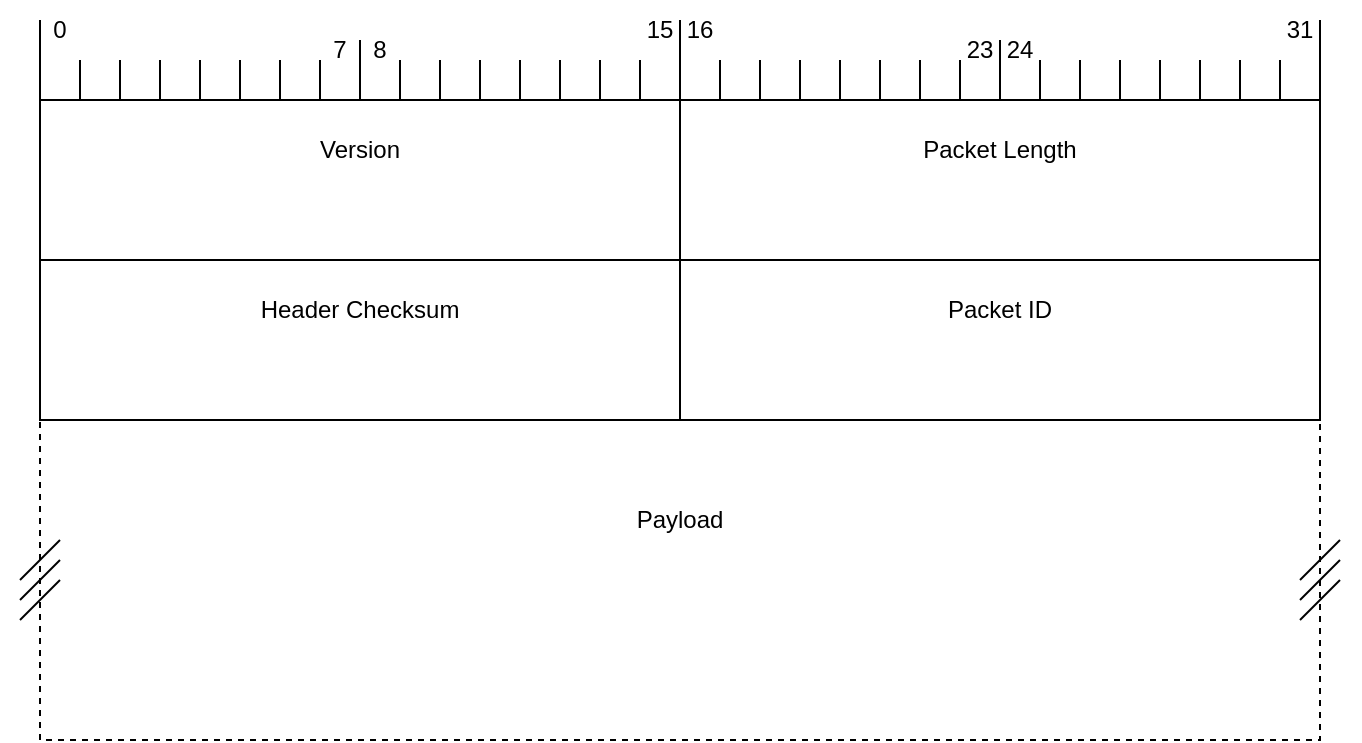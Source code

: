 <mxfile version="21.3.0" type="device">
  <diagram name="Page-1" id="CEQAjk6Ad6aNFepRVoit">
    <mxGraphModel dx="1434" dy="816" grid="1" gridSize="10" guides="1" tooltips="1" connect="0" arrows="0" fold="1" page="1" pageScale="1" pageWidth="850" pageHeight="1100" background="none" math="0" shadow="0">
      <root>
        <mxCell id="0" />
        <mxCell id="1" parent="0" />
        <mxCell id="26ldVCHP0mJfNX0nYCm8-148" value="" style="group" parent="1" vertex="1" connectable="0">
          <mxGeometry x="120" y="240" width="640" height="160" as="geometry" />
        </mxCell>
        <mxCell id="26ldVCHP0mJfNX0nYCm8-149" value="" style="rounded=0;whiteSpace=wrap;html=1;dashed=1;" parent="26ldVCHP0mJfNX0nYCm8-148" vertex="1">
          <mxGeometry width="640" height="160" as="geometry" />
        </mxCell>
        <mxCell id="26ldVCHP0mJfNX0nYCm8-150" value="Payload" style="text;html=1;strokeColor=none;fillColor=none;align=center;verticalAlign=middle;whiteSpace=wrap;rounded=0;" parent="26ldVCHP0mJfNX0nYCm8-148" vertex="1">
          <mxGeometry y="20" width="640" height="60" as="geometry" />
        </mxCell>
        <mxCell id="26ldVCHP0mJfNX0nYCm8-5" value="" style="endArrow=none;html=1;rounded=0;movable=0;resizable=0;rotatable=0;deletable=0;editable=0;locked=1;connectable=0;" parent="1" edge="1">
          <mxGeometry width="50" height="50" relative="1" as="geometry">
            <mxPoint x="760" y="80" as="sourcePoint" />
            <mxPoint x="760" y="40" as="targetPoint" />
          </mxGeometry>
        </mxCell>
        <mxCell id="26ldVCHP0mJfNX0nYCm8-6" value="" style="endArrow=none;html=1;rounded=0;movable=0;resizable=0;rotatable=0;deletable=0;editable=0;locked=1;connectable=0;" parent="1" edge="1">
          <mxGeometry width="50" height="50" relative="1" as="geometry">
            <mxPoint x="120" y="80" as="sourcePoint" />
            <mxPoint x="120" y="40" as="targetPoint" />
          </mxGeometry>
        </mxCell>
        <mxCell id="26ldVCHP0mJfNX0nYCm8-7" value="" style="endArrow=none;html=1;rounded=0;movable=0;resizable=0;rotatable=0;deletable=0;editable=0;locked=1;connectable=0;" parent="1" edge="1">
          <mxGeometry width="50" height="50" relative="1" as="geometry">
            <mxPoint x="440" y="80" as="sourcePoint" />
            <mxPoint x="440" y="40" as="targetPoint" />
          </mxGeometry>
        </mxCell>
        <mxCell id="26ldVCHP0mJfNX0nYCm8-8" value="" style="endArrow=none;html=1;rounded=0;movable=0;resizable=0;rotatable=0;deletable=0;editable=0;locked=1;connectable=0;" parent="1" edge="1">
          <mxGeometry width="50" height="50" relative="1" as="geometry">
            <mxPoint x="160" y="80" as="sourcePoint" />
            <mxPoint x="160" y="60" as="targetPoint" />
          </mxGeometry>
        </mxCell>
        <mxCell id="26ldVCHP0mJfNX0nYCm8-9" value="" style="endArrow=none;html=1;rounded=0;movable=0;resizable=0;rotatable=0;deletable=0;editable=0;locked=1;connectable=0;" parent="1" edge="1">
          <mxGeometry width="50" height="50" relative="1" as="geometry">
            <mxPoint x="200" y="80" as="sourcePoint" />
            <mxPoint x="200" y="60" as="targetPoint" />
          </mxGeometry>
        </mxCell>
        <mxCell id="26ldVCHP0mJfNX0nYCm8-10" value="" style="endArrow=none;html=1;rounded=0;movable=0;resizable=0;rotatable=0;deletable=0;editable=0;locked=1;connectable=0;" parent="1" edge="1">
          <mxGeometry width="50" height="50" relative="1" as="geometry">
            <mxPoint x="240" y="80" as="sourcePoint" />
            <mxPoint x="240" y="60" as="targetPoint" />
          </mxGeometry>
        </mxCell>
        <mxCell id="26ldVCHP0mJfNX0nYCm8-11" value="" style="endArrow=none;html=1;rounded=0;movable=0;resizable=0;rotatable=0;deletable=0;editable=0;locked=1;connectable=0;" parent="1" edge="1">
          <mxGeometry width="50" height="50" relative="1" as="geometry">
            <mxPoint x="280" y="80" as="sourcePoint" />
            <mxPoint x="280" y="50" as="targetPoint" />
          </mxGeometry>
        </mxCell>
        <mxCell id="26ldVCHP0mJfNX0nYCm8-12" value="" style="endArrow=none;html=1;rounded=0;movable=0;resizable=0;rotatable=0;deletable=0;editable=0;locked=1;connectable=0;" parent="1" edge="1">
          <mxGeometry width="50" height="50" relative="1" as="geometry">
            <mxPoint x="480" y="80" as="sourcePoint" />
            <mxPoint x="480" y="60" as="targetPoint" />
          </mxGeometry>
        </mxCell>
        <mxCell id="26ldVCHP0mJfNX0nYCm8-13" value="" style="endArrow=none;html=1;rounded=0;movable=0;resizable=0;rotatable=0;deletable=0;editable=0;locked=1;connectable=0;" parent="1" edge="1">
          <mxGeometry width="50" height="50" relative="1" as="geometry">
            <mxPoint x="520" y="80" as="sourcePoint" />
            <mxPoint x="520" y="60" as="targetPoint" />
          </mxGeometry>
        </mxCell>
        <mxCell id="26ldVCHP0mJfNX0nYCm8-14" value="" style="endArrow=none;html=1;rounded=0;movable=0;resizable=0;rotatable=0;deletable=0;editable=0;locked=1;connectable=0;" parent="1" edge="1">
          <mxGeometry width="50" height="50" relative="1" as="geometry">
            <mxPoint x="560" y="80" as="sourcePoint" />
            <mxPoint x="560" y="60" as="targetPoint" />
          </mxGeometry>
        </mxCell>
        <mxCell id="26ldVCHP0mJfNX0nYCm8-15" value="" style="endArrow=none;html=1;rounded=0;movable=0;resizable=0;rotatable=0;deletable=0;editable=0;locked=1;connectable=0;" parent="1" edge="1">
          <mxGeometry width="50" height="50" relative="1" as="geometry">
            <mxPoint x="600" y="80" as="sourcePoint" />
            <mxPoint x="600" y="50" as="targetPoint" />
          </mxGeometry>
        </mxCell>
        <mxCell id="26ldVCHP0mJfNX0nYCm8-19" value="" style="endArrow=none;html=1;rounded=0;movable=0;resizable=0;rotatable=0;deletable=0;editable=0;locked=1;connectable=0;" parent="1" edge="1">
          <mxGeometry width="50" height="50" relative="1" as="geometry">
            <mxPoint x="320" y="80" as="sourcePoint" />
            <mxPoint x="320" y="60" as="targetPoint" />
          </mxGeometry>
        </mxCell>
        <mxCell id="26ldVCHP0mJfNX0nYCm8-20" value="" style="endArrow=none;html=1;rounded=0;movable=0;resizable=0;rotatable=0;deletable=0;editable=0;locked=1;connectable=0;" parent="1" edge="1">
          <mxGeometry width="50" height="50" relative="1" as="geometry">
            <mxPoint x="360" y="80" as="sourcePoint" />
            <mxPoint x="360" y="60" as="targetPoint" />
          </mxGeometry>
        </mxCell>
        <mxCell id="26ldVCHP0mJfNX0nYCm8-21" value="" style="endArrow=none;html=1;rounded=0;movable=0;resizable=0;rotatable=0;deletable=0;editable=0;locked=1;connectable=0;" parent="1" edge="1">
          <mxGeometry width="50" height="50" relative="1" as="geometry">
            <mxPoint x="400" y="80" as="sourcePoint" />
            <mxPoint x="400" y="60" as="targetPoint" />
          </mxGeometry>
        </mxCell>
        <mxCell id="26ldVCHP0mJfNX0nYCm8-22" value="" style="endArrow=none;html=1;rounded=0;movable=0;resizable=0;rotatable=0;deletable=0;editable=0;locked=1;connectable=0;" parent="1" edge="1">
          <mxGeometry width="50" height="50" relative="1" as="geometry">
            <mxPoint x="640" y="80" as="sourcePoint" />
            <mxPoint x="640" y="60" as="targetPoint" />
          </mxGeometry>
        </mxCell>
        <mxCell id="26ldVCHP0mJfNX0nYCm8-23" value="" style="endArrow=none;html=1;rounded=0;movable=0;resizable=0;rotatable=0;deletable=0;editable=0;locked=1;connectable=0;" parent="1" edge="1">
          <mxGeometry width="50" height="50" relative="1" as="geometry">
            <mxPoint x="680" y="80" as="sourcePoint" />
            <mxPoint x="680" y="60" as="targetPoint" />
          </mxGeometry>
        </mxCell>
        <mxCell id="26ldVCHP0mJfNX0nYCm8-24" value="" style="endArrow=none;html=1;rounded=0;movable=0;resizable=0;rotatable=0;deletable=0;editable=0;locked=1;connectable=0;" parent="1" edge="1">
          <mxGeometry width="50" height="50" relative="1" as="geometry">
            <mxPoint x="720" y="80" as="sourcePoint" />
            <mxPoint x="720" y="60" as="targetPoint" />
          </mxGeometry>
        </mxCell>
        <mxCell id="26ldVCHP0mJfNX0nYCm8-27" value="&lt;div&gt;0&lt;/div&gt;" style="text;html=1;strokeColor=none;fillColor=none;align=center;verticalAlign=middle;whiteSpace=wrap;rounded=0;movable=0;resizable=0;rotatable=0;deletable=0;editable=0;locked=1;connectable=0;" parent="1" vertex="1">
          <mxGeometry x="100" y="30" width="60" height="30" as="geometry" />
        </mxCell>
        <mxCell id="26ldVCHP0mJfNX0nYCm8-28" value="15" style="text;html=1;strokeColor=none;fillColor=none;align=center;verticalAlign=middle;whiteSpace=wrap;rounded=0;movable=0;resizable=0;rotatable=0;deletable=0;editable=0;locked=1;connectable=0;" parent="1" vertex="1">
          <mxGeometry x="400" y="30" width="60" height="30" as="geometry" />
        </mxCell>
        <mxCell id="26ldVCHP0mJfNX0nYCm8-29" value="&lt;div&gt;16&lt;/div&gt;" style="text;html=1;strokeColor=none;fillColor=none;align=center;verticalAlign=middle;whiteSpace=wrap;rounded=0;movable=0;resizable=0;rotatable=0;deletable=0;editable=0;locked=1;connectable=0;" parent="1" vertex="1">
          <mxGeometry x="420" y="30" width="60" height="30" as="geometry" />
        </mxCell>
        <mxCell id="26ldVCHP0mJfNX0nYCm8-30" value="31" style="text;html=1;strokeColor=none;fillColor=none;align=center;verticalAlign=middle;whiteSpace=wrap;rounded=0;movable=0;resizable=0;rotatable=0;deletable=0;editable=0;locked=1;connectable=0;" parent="1" vertex="1">
          <mxGeometry x="720" y="30" width="60" height="30" as="geometry" />
        </mxCell>
        <mxCell id="26ldVCHP0mJfNX0nYCm8-48" value="" style="group" parent="1" vertex="1" connectable="0">
          <mxGeometry x="120" y="80" width="320" height="80" as="geometry" />
        </mxCell>
        <mxCell id="26ldVCHP0mJfNX0nYCm8-49" value="" style="rounded=0;whiteSpace=wrap;html=1;" parent="26ldVCHP0mJfNX0nYCm8-48" vertex="1">
          <mxGeometry width="320" height="80" as="geometry" />
        </mxCell>
        <mxCell id="26ldVCHP0mJfNX0nYCm8-50" value="Version" style="text;html=1;strokeColor=none;fillColor=none;align=center;verticalAlign=middle;whiteSpace=wrap;rounded=0;" parent="26ldVCHP0mJfNX0nYCm8-48" vertex="1">
          <mxGeometry y="10" width="320" height="30" as="geometry" />
        </mxCell>
        <mxCell id="26ldVCHP0mJfNX0nYCm8-51" value="" style="group" parent="1" vertex="1" connectable="0">
          <mxGeometry x="440" y="80" width="320" height="80" as="geometry" />
        </mxCell>
        <mxCell id="26ldVCHP0mJfNX0nYCm8-52" value="" style="rounded=0;whiteSpace=wrap;html=1;" parent="26ldVCHP0mJfNX0nYCm8-51" vertex="1">
          <mxGeometry width="320" height="80" as="geometry" />
        </mxCell>
        <mxCell id="26ldVCHP0mJfNX0nYCm8-53" value="&lt;div&gt;Packet Length&lt;/div&gt;" style="text;html=1;strokeColor=none;fillColor=none;align=center;verticalAlign=middle;whiteSpace=wrap;rounded=0;" parent="26ldVCHP0mJfNX0nYCm8-51" vertex="1">
          <mxGeometry y="10" width="320" height="30" as="geometry" />
        </mxCell>
        <mxCell id="26ldVCHP0mJfNX0nYCm8-54" value="" style="group" parent="1" vertex="1" connectable="0">
          <mxGeometry x="120" y="160" width="320" height="80" as="geometry" />
        </mxCell>
        <mxCell id="26ldVCHP0mJfNX0nYCm8-55" value="" style="rounded=0;whiteSpace=wrap;html=1;" parent="26ldVCHP0mJfNX0nYCm8-54" vertex="1">
          <mxGeometry width="320" height="80" as="geometry" />
        </mxCell>
        <mxCell id="26ldVCHP0mJfNX0nYCm8-56" value="Header Checksum" style="text;html=1;strokeColor=none;fillColor=none;align=center;verticalAlign=middle;whiteSpace=wrap;rounded=0;" parent="26ldVCHP0mJfNX0nYCm8-54" vertex="1">
          <mxGeometry y="10" width="320" height="30" as="geometry" />
        </mxCell>
        <mxCell id="26ldVCHP0mJfNX0nYCm8-129" value="" style="group" parent="1" vertex="1" connectable="0">
          <mxGeometry x="110" y="300" width="20" height="40" as="geometry" />
        </mxCell>
        <mxCell id="26ldVCHP0mJfNX0nYCm8-130" value="" style="endArrow=none;html=1;rounded=0;" parent="26ldVCHP0mJfNX0nYCm8-129" edge="1">
          <mxGeometry width="50" height="50" relative="1" as="geometry">
            <mxPoint y="30" as="sourcePoint" />
            <mxPoint x="20" y="10" as="targetPoint" />
          </mxGeometry>
        </mxCell>
        <mxCell id="26ldVCHP0mJfNX0nYCm8-131" value="" style="endArrow=none;html=1;rounded=0;" parent="26ldVCHP0mJfNX0nYCm8-129" edge="1">
          <mxGeometry width="50" height="50" relative="1" as="geometry">
            <mxPoint y="40" as="sourcePoint" />
            <mxPoint x="20" y="20" as="targetPoint" />
          </mxGeometry>
        </mxCell>
        <mxCell id="26ldVCHP0mJfNX0nYCm8-132" value="" style="endArrow=none;html=1;rounded=0;" parent="26ldVCHP0mJfNX0nYCm8-129" edge="1">
          <mxGeometry width="50" height="50" relative="1" as="geometry">
            <mxPoint y="20" as="sourcePoint" />
            <mxPoint x="20" as="targetPoint" />
          </mxGeometry>
        </mxCell>
        <mxCell id="26ldVCHP0mJfNX0nYCm8-144" value="" style="group" parent="1" vertex="1" connectable="0">
          <mxGeometry x="750" y="300" width="20" height="40" as="geometry" />
        </mxCell>
        <mxCell id="26ldVCHP0mJfNX0nYCm8-145" value="" style="endArrow=none;html=1;rounded=0;" parent="26ldVCHP0mJfNX0nYCm8-144" edge="1">
          <mxGeometry width="50" height="50" relative="1" as="geometry">
            <mxPoint y="30" as="sourcePoint" />
            <mxPoint x="20" y="10" as="targetPoint" />
          </mxGeometry>
        </mxCell>
        <mxCell id="26ldVCHP0mJfNX0nYCm8-146" value="" style="endArrow=none;html=1;rounded=0;" parent="26ldVCHP0mJfNX0nYCm8-144" edge="1">
          <mxGeometry width="50" height="50" relative="1" as="geometry">
            <mxPoint y="40" as="sourcePoint" />
            <mxPoint x="20" y="20" as="targetPoint" />
          </mxGeometry>
        </mxCell>
        <mxCell id="26ldVCHP0mJfNX0nYCm8-147" value="" style="endArrow=none;html=1;rounded=0;" parent="26ldVCHP0mJfNX0nYCm8-144" edge="1">
          <mxGeometry width="50" height="50" relative="1" as="geometry">
            <mxPoint y="20" as="sourcePoint" />
            <mxPoint x="20" as="targetPoint" />
          </mxGeometry>
        </mxCell>
        <mxCell id="26ldVCHP0mJfNX0nYCm8-167" value="" style="endArrow=none;html=1;rounded=0;movable=0;resizable=0;rotatable=0;deletable=0;editable=0;locked=1;connectable=0;" parent="1" edge="1">
          <mxGeometry width="50" height="50" relative="1" as="geometry">
            <mxPoint x="140" y="80" as="sourcePoint" />
            <mxPoint x="140" y="60" as="targetPoint" />
          </mxGeometry>
        </mxCell>
        <mxCell id="26ldVCHP0mJfNX0nYCm8-168" value="" style="endArrow=none;html=1;rounded=0;movable=0;resizable=0;rotatable=0;deletable=0;editable=0;locked=1;connectable=0;" parent="1" edge="1">
          <mxGeometry width="50" height="50" relative="1" as="geometry">
            <mxPoint x="180" y="80" as="sourcePoint" />
            <mxPoint x="180" y="60" as="targetPoint" />
          </mxGeometry>
        </mxCell>
        <mxCell id="26ldVCHP0mJfNX0nYCm8-169" value="" style="endArrow=none;html=1;rounded=0;movable=0;resizable=0;rotatable=0;deletable=0;editable=0;locked=1;connectable=0;" parent="1" edge="1">
          <mxGeometry width="50" height="50" relative="1" as="geometry">
            <mxPoint x="220" y="80" as="sourcePoint" />
            <mxPoint x="220" y="60" as="targetPoint" />
          </mxGeometry>
        </mxCell>
        <mxCell id="26ldVCHP0mJfNX0nYCm8-170" value="" style="endArrow=none;html=1;rounded=0;movable=0;resizable=0;rotatable=0;deletable=0;editable=0;locked=1;connectable=0;" parent="1" edge="1">
          <mxGeometry width="50" height="50" relative="1" as="geometry">
            <mxPoint x="260" y="80" as="sourcePoint" />
            <mxPoint x="260" y="60" as="targetPoint" />
          </mxGeometry>
        </mxCell>
        <mxCell id="26ldVCHP0mJfNX0nYCm8-171" value="" style="endArrow=none;html=1;rounded=0;movable=0;resizable=0;rotatable=0;deletable=0;editable=0;locked=1;connectable=0;" parent="1" edge="1">
          <mxGeometry width="50" height="50" relative="1" as="geometry">
            <mxPoint x="460" y="80" as="sourcePoint" />
            <mxPoint x="460" y="60" as="targetPoint" />
          </mxGeometry>
        </mxCell>
        <mxCell id="26ldVCHP0mJfNX0nYCm8-172" value="" style="endArrow=none;html=1;rounded=0;movable=0;resizable=0;rotatable=0;deletable=0;editable=0;locked=1;connectable=0;" parent="1" edge="1">
          <mxGeometry width="50" height="50" relative="1" as="geometry">
            <mxPoint x="500" y="80" as="sourcePoint" />
            <mxPoint x="500" y="60" as="targetPoint" />
          </mxGeometry>
        </mxCell>
        <mxCell id="26ldVCHP0mJfNX0nYCm8-173" value="" style="endArrow=none;html=1;rounded=0;movable=0;resizable=0;rotatable=0;deletable=0;editable=0;locked=1;connectable=0;" parent="1" edge="1">
          <mxGeometry width="50" height="50" relative="1" as="geometry">
            <mxPoint x="540" y="80" as="sourcePoint" />
            <mxPoint x="540" y="60" as="targetPoint" />
          </mxGeometry>
        </mxCell>
        <mxCell id="26ldVCHP0mJfNX0nYCm8-174" value="" style="endArrow=none;html=1;rounded=0;movable=0;resizable=0;rotatable=0;deletable=0;editable=0;locked=1;connectable=0;" parent="1" edge="1">
          <mxGeometry width="50" height="50" relative="1" as="geometry">
            <mxPoint x="580" y="80" as="sourcePoint" />
            <mxPoint x="580" y="60" as="targetPoint" />
          </mxGeometry>
        </mxCell>
        <mxCell id="26ldVCHP0mJfNX0nYCm8-175" value="" style="endArrow=none;html=1;rounded=0;movable=0;resizable=0;rotatable=0;deletable=0;editable=0;locked=1;connectable=0;" parent="1" edge="1">
          <mxGeometry width="50" height="50" relative="1" as="geometry">
            <mxPoint x="300" y="80" as="sourcePoint" />
            <mxPoint x="300" y="60" as="targetPoint" />
          </mxGeometry>
        </mxCell>
        <mxCell id="26ldVCHP0mJfNX0nYCm8-176" value="" style="endArrow=none;html=1;rounded=0;movable=0;resizable=0;rotatable=0;deletable=0;editable=0;locked=1;connectable=0;" parent="1" edge="1">
          <mxGeometry width="50" height="50" relative="1" as="geometry">
            <mxPoint x="340" y="80" as="sourcePoint" />
            <mxPoint x="340" y="60" as="targetPoint" />
          </mxGeometry>
        </mxCell>
        <mxCell id="26ldVCHP0mJfNX0nYCm8-177" value="" style="endArrow=none;html=1;rounded=0;movable=0;resizable=0;rotatable=0;deletable=0;editable=0;locked=1;connectable=0;" parent="1" edge="1">
          <mxGeometry width="50" height="50" relative="1" as="geometry">
            <mxPoint x="380" y="80" as="sourcePoint" />
            <mxPoint x="380" y="60" as="targetPoint" />
          </mxGeometry>
        </mxCell>
        <mxCell id="26ldVCHP0mJfNX0nYCm8-178" value="" style="endArrow=none;html=1;rounded=0;movable=0;resizable=0;rotatable=0;deletable=0;editable=0;locked=1;connectable=0;" parent="1" edge="1">
          <mxGeometry width="50" height="50" relative="1" as="geometry">
            <mxPoint x="620" y="80" as="sourcePoint" />
            <mxPoint x="620" y="60" as="targetPoint" />
          </mxGeometry>
        </mxCell>
        <mxCell id="26ldVCHP0mJfNX0nYCm8-179" value="" style="endArrow=none;html=1;rounded=0;movable=0;resizable=0;rotatable=0;deletable=0;editable=0;locked=1;connectable=0;" parent="1" edge="1">
          <mxGeometry width="50" height="50" relative="1" as="geometry">
            <mxPoint x="660" y="80" as="sourcePoint" />
            <mxPoint x="660" y="60" as="targetPoint" />
          </mxGeometry>
        </mxCell>
        <mxCell id="26ldVCHP0mJfNX0nYCm8-180" value="" style="endArrow=none;html=1;rounded=0;movable=0;resizable=0;rotatable=0;deletable=0;editable=0;locked=1;connectable=0;" parent="1" edge="1">
          <mxGeometry width="50" height="50" relative="1" as="geometry">
            <mxPoint x="700" y="80" as="sourcePoint" />
            <mxPoint x="700" y="60" as="targetPoint" />
          </mxGeometry>
        </mxCell>
        <mxCell id="26ldVCHP0mJfNX0nYCm8-181" value="" style="endArrow=none;html=1;rounded=0;movable=0;resizable=0;rotatable=0;deletable=0;editable=0;locked=1;connectable=0;" parent="1" edge="1">
          <mxGeometry width="50" height="50" relative="1" as="geometry">
            <mxPoint x="420" y="80" as="sourcePoint" />
            <mxPoint x="420" y="60" as="targetPoint" />
          </mxGeometry>
        </mxCell>
        <mxCell id="26ldVCHP0mJfNX0nYCm8-182" value="" style="endArrow=none;html=1;rounded=0;movable=0;resizable=0;rotatable=0;deletable=0;editable=0;locked=1;connectable=0;" parent="1" edge="1">
          <mxGeometry width="50" height="50" relative="1" as="geometry">
            <mxPoint x="740" y="80" as="sourcePoint" />
            <mxPoint x="740" y="60" as="targetPoint" />
          </mxGeometry>
        </mxCell>
        <mxCell id="26ldVCHP0mJfNX0nYCm8-184" value="7" style="text;html=1;strokeColor=none;fillColor=none;align=center;verticalAlign=middle;whiteSpace=wrap;rounded=0;movable=0;resizable=0;rotatable=0;deletable=0;editable=0;locked=1;connectable=0;" parent="1" vertex="1">
          <mxGeometry x="240" y="40" width="60" height="30" as="geometry" />
        </mxCell>
        <mxCell id="26ldVCHP0mJfNX0nYCm8-185" value="&lt;div&gt;8&lt;/div&gt;" style="text;html=1;strokeColor=none;fillColor=none;align=center;verticalAlign=middle;whiteSpace=wrap;rounded=0;movable=0;resizable=0;rotatable=0;deletable=0;editable=0;locked=1;connectable=0;" parent="1" vertex="1">
          <mxGeometry x="260" y="40" width="60" height="30" as="geometry" />
        </mxCell>
        <mxCell id="26ldVCHP0mJfNX0nYCm8-186" value="&lt;div&gt;23&lt;/div&gt;" style="text;html=1;strokeColor=none;fillColor=none;align=center;verticalAlign=middle;whiteSpace=wrap;rounded=0;movable=0;resizable=0;rotatable=0;deletable=0;editable=0;locked=1;connectable=0;" parent="1" vertex="1">
          <mxGeometry x="560" y="40" width="60" height="30" as="geometry" />
        </mxCell>
        <mxCell id="26ldVCHP0mJfNX0nYCm8-187" value="24" style="text;html=1;strokeColor=none;fillColor=none;align=center;verticalAlign=middle;whiteSpace=wrap;rounded=0;movable=0;resizable=0;rotatable=0;deletable=0;editable=0;locked=1;connectable=0;" parent="1" vertex="1">
          <mxGeometry x="580" y="40" width="60" height="30" as="geometry" />
        </mxCell>
        <mxCell id="vsDFUSUp1gWy2PWM-IkY-22" value="" style="group" parent="1" vertex="1" connectable="0">
          <mxGeometry x="440" y="160" width="320" height="80" as="geometry" />
        </mxCell>
        <mxCell id="vsDFUSUp1gWy2PWM-IkY-23" value="" style="rounded=0;whiteSpace=wrap;html=1;" parent="vsDFUSUp1gWy2PWM-IkY-22" vertex="1">
          <mxGeometry width="320" height="80" as="geometry" />
        </mxCell>
        <mxCell id="vsDFUSUp1gWy2PWM-IkY-24" value="Packet ID" style="text;html=1;strokeColor=none;fillColor=none;align=center;verticalAlign=middle;whiteSpace=wrap;rounded=0;" parent="vsDFUSUp1gWy2PWM-IkY-22" vertex="1">
          <mxGeometry y="10" width="320" height="30" as="geometry" />
        </mxCell>
        <mxCell id="I22W5fZ3DgJjblZ8cRYV-1" value="&amp;nbsp;" style="text;whiteSpace=wrap;html=1;" parent="1" vertex="1">
          <mxGeometry x="740" y="40" width="40" height="40" as="geometry" />
        </mxCell>
      </root>
    </mxGraphModel>
  </diagram>
</mxfile>
